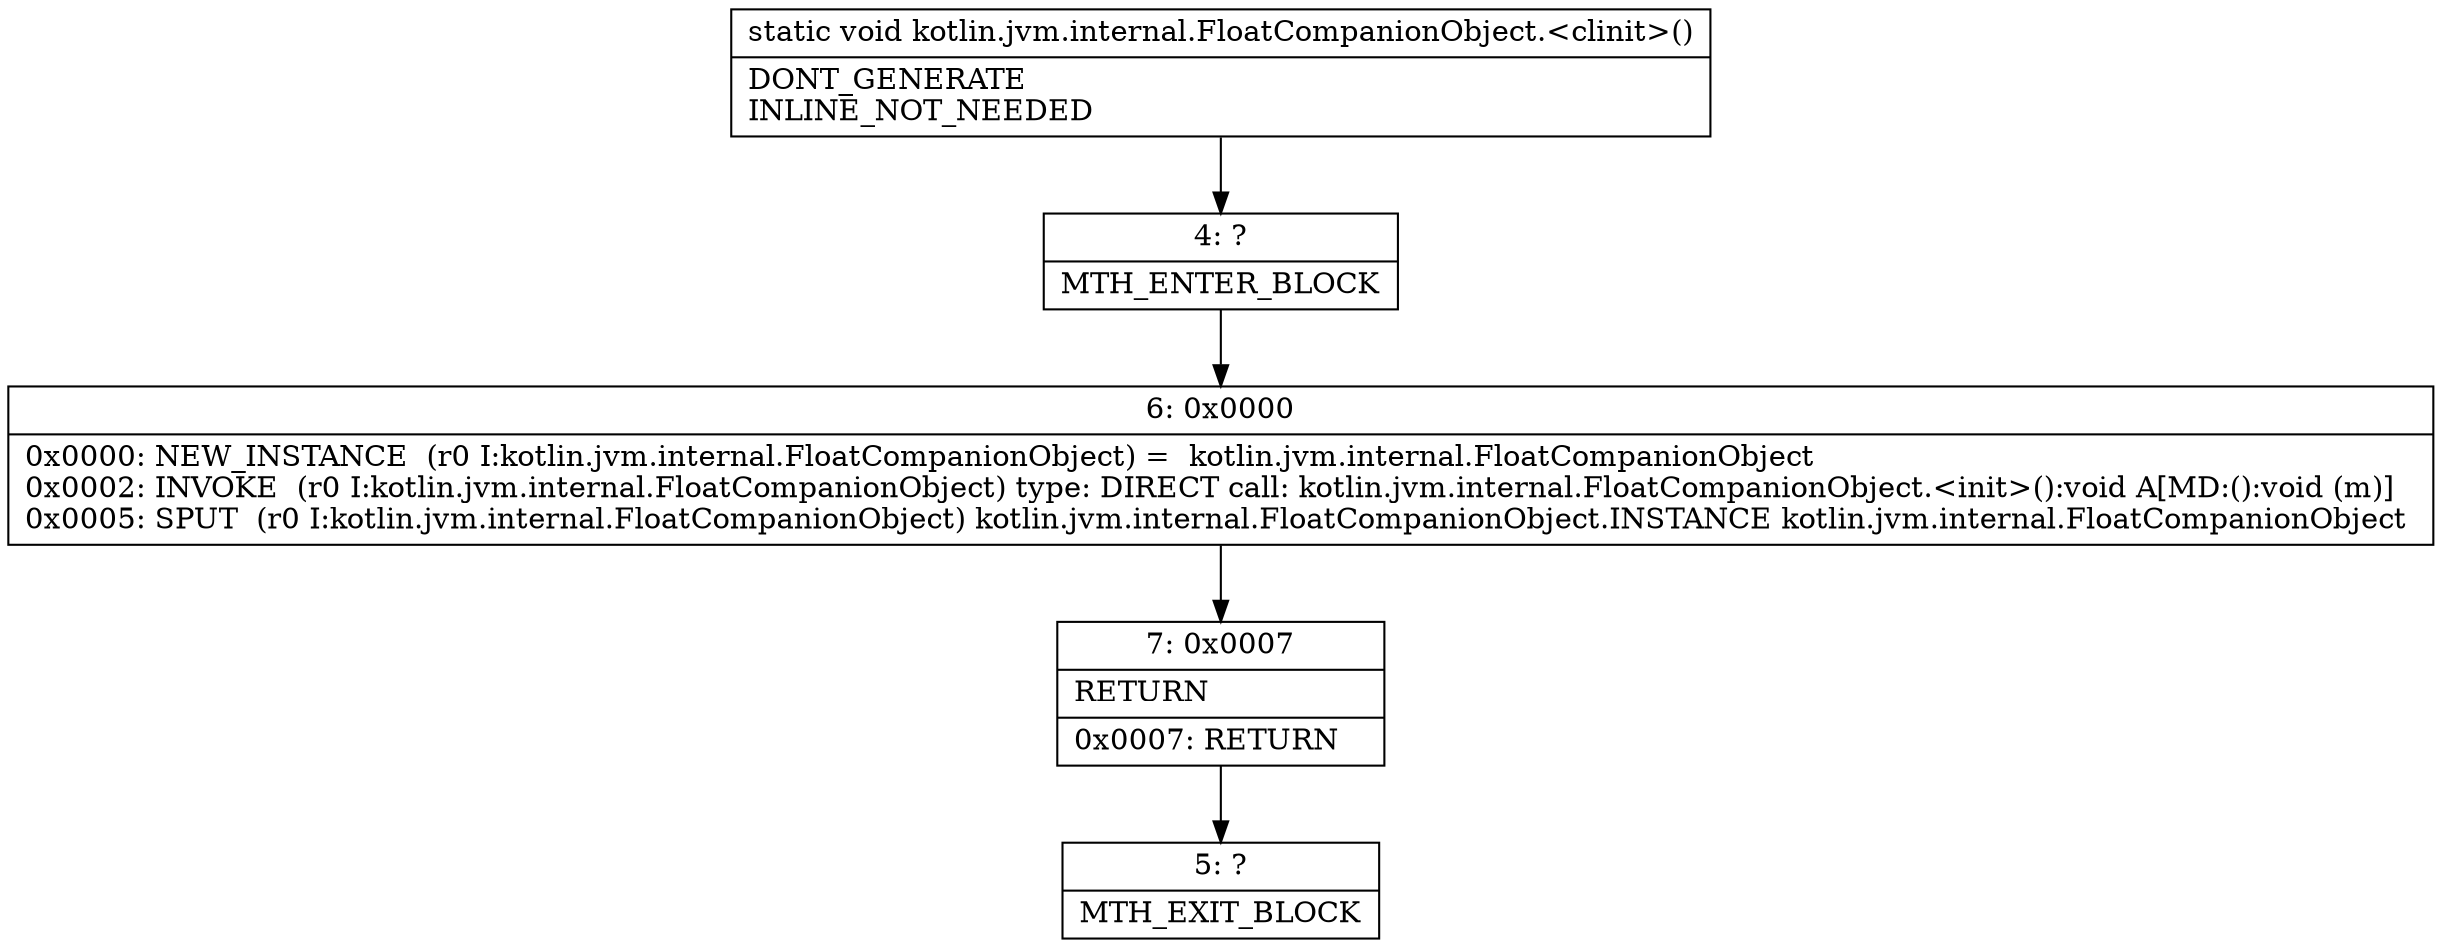 digraph "CFG forkotlin.jvm.internal.FloatCompanionObject.\<clinit\>()V" {
Node_4 [shape=record,label="{4\:\ ?|MTH_ENTER_BLOCK\l}"];
Node_6 [shape=record,label="{6\:\ 0x0000|0x0000: NEW_INSTANCE  (r0 I:kotlin.jvm.internal.FloatCompanionObject) =  kotlin.jvm.internal.FloatCompanionObject \l0x0002: INVOKE  (r0 I:kotlin.jvm.internal.FloatCompanionObject) type: DIRECT call: kotlin.jvm.internal.FloatCompanionObject.\<init\>():void A[MD:():void (m)]\l0x0005: SPUT  (r0 I:kotlin.jvm.internal.FloatCompanionObject) kotlin.jvm.internal.FloatCompanionObject.INSTANCE kotlin.jvm.internal.FloatCompanionObject \l}"];
Node_7 [shape=record,label="{7\:\ 0x0007|RETURN\l|0x0007: RETURN   \l}"];
Node_5 [shape=record,label="{5\:\ ?|MTH_EXIT_BLOCK\l}"];
MethodNode[shape=record,label="{static void kotlin.jvm.internal.FloatCompanionObject.\<clinit\>()  | DONT_GENERATE\lINLINE_NOT_NEEDED\l}"];
MethodNode -> Node_4;Node_4 -> Node_6;
Node_6 -> Node_7;
Node_7 -> Node_5;
}


